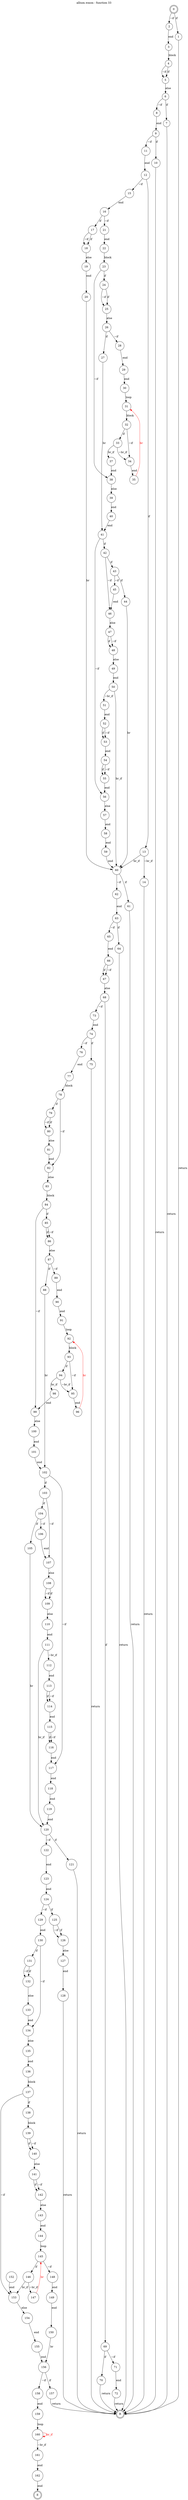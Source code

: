 digraph finite_state_machine {
    label = "allium.wasm - function 33"
    labelloc =  t
    labelfontsize = 16
    labelfontcolor = black
    labelfontname = "Helvetica"
    node [shape = doublecircle]; 0 E R ;
    node [shape = circle];
    0 -> 1[label="if"];
    0 -> 2[label="~if"];
    1 -> R[label="return"];
    2 -> 3[label="end"];
    3 -> 4[label="block"];
    4 -> 5[label="if"];
    4 -> 5[label="~if"];
    5 -> 6[label="else"];
    6 -> 7[label="if"];
    6 -> 8[label="~if"];
    7 -> R[label="return"];
    8 -> 9[label="end"];
    9 -> 10[label="if"];
    9 -> 11[label="~if"];
    10 -> R[label="return"];
    11 -> 12[label="end"];
    12 -> 13[label="if"];
    12 -> 15[label="~if"];
    13 -> 14[label="~br_if"];
    13 -> 60[label="br_if"];
    14 -> R[label="return"];
    15 -> 16[label="end"];
    16 -> 17[label="if"];
    16 -> 21[label="~if"];
    17 -> 18[label="if"];
    17 -> 18[label="~if"];
    18 -> 19[label="else"];
    19 -> 20[label="end"];
    20 -> 60[label="br"];
    21 -> 22[label="end"];
    22 -> 23[label="block"];
    23 -> 24[label="if"];
    23 -> 38[label="~if"];
    24 -> 25[label="if"];
    24 -> 25[label="~if"];
    25 -> 26[label="else"];
    26 -> 27[label="if"];
    26 -> 28[label="~if"];
    27 -> 41[label="br"];
    28 -> 29[label="end"];
    29 -> 30[label="end"];
    30 -> 31[label="loop"];
    31 -> 32[label="block"];
    32 -> 33[label="if"];
    32 -> 34[label="~if"];
    33 -> 34[label="~br_if"];
    33 -> 37[label="br_if"];
    34 -> 35[label="end"];
    35 -> 31[color="red" fontcolor="red" label="br"];
    37 -> 38[label="end"];
    38 -> 39[label="else"];
    39 -> 40[label="end"];
    40 -> 41[label="end"];
    41 -> 42[label="if"];
    41 -> 56[label="~if"];
    42 -> 43[label="if"];
    42 -> 46[label="~if"];
    43 -> 44[label="if"];
    43 -> 45[label="~if"];
    44 -> 60[label="br"];
    45 -> 46[label="end"];
    46 -> 47[label="else"];
    47 -> 48[label="if"];
    47 -> 48[label="~if"];
    48 -> 49[label="else"];
    49 -> 50[label="end"];
    50 -> 51[label="~br_if"];
    50 -> 60[label="br_if"];
    51 -> 52[label="end"];
    52 -> 53[label="if"];
    52 -> 53[label="~if"];
    53 -> 54[label="end"];
    54 -> 55[label="if"];
    54 -> 55[label="~if"];
    55 -> 56[label="end"];
    56 -> 57[label="else"];
    57 -> 58[label="end"];
    58 -> 59[label="end"];
    59 -> 60[label="end"];
    60 -> 61[label="if"];
    60 -> 62[label="~if"];
    61 -> R[label="return"];
    62 -> 63[label="end"];
    63 -> 64[label="if"];
    63 -> 65[label="~if"];
    64 -> R[label="return"];
    65 -> 66[label="end"];
    66 -> 67[label="if"];
    66 -> 67[label="~if"];
    67 -> 68[label="else"];
    68 -> 69[label="if"];
    68 -> 73[label="~if"];
    69 -> 70[label="if"];
    69 -> 71[label="~if"];
    70 -> R[label="return"];
    71 -> 72[label="end"];
    72 -> R[label="return"];
    73 -> 74[label="end"];
    74 -> 75[label="if"];
    74 -> 76[label="~if"];
    75 -> R[label="return"];
    76 -> 77[label="end"];
    77 -> 78[label="block"];
    78 -> 79[label="if"];
    78 -> 82[label="~if"];
    79 -> 80[label="if"];
    79 -> 80[label="~if"];
    80 -> 81[label="else"];
    81 -> 82[label="end"];
    82 -> 83[label="else"];
    83 -> 84[label="block"];
    84 -> 85[label="if"];
    84 -> 99[label="~if"];
    85 -> 86[label="if"];
    85 -> 86[label="~if"];
    86 -> 87[label="else"];
    87 -> 88[label="if"];
    87 -> 89[label="~if"];
    88 -> 102[label="br"];
    89 -> 90[label="end"];
    90 -> 91[label="end"];
    91 -> 92[label="loop"];
    92 -> 93[label="block"];
    93 -> 94[label="if"];
    93 -> 95[label="~if"];
    94 -> 95[label="~br_if"];
    94 -> 98[label="br_if"];
    95 -> 96[label="end"];
    96 -> 92[color="red" fontcolor="red" label="br"];
    98 -> 99[label="end"];
    99 -> 100[label="else"];
    100 -> 101[label="end"];
    101 -> 102[label="end"];
    102 -> 103[label="if"];
    102 -> 117[label="~if"];
    103 -> 104[label="if"];
    103 -> 107[label="~if"];
    104 -> 105[label="if"];
    104 -> 106[label="~if"];
    105 -> 120[label="br"];
    106 -> 107[label="end"];
    107 -> 108[label="else"];
    108 -> 109[label="if"];
    108 -> 109[label="~if"];
    109 -> 110[label="else"];
    110 -> 111[label="end"];
    111 -> 112[label="~br_if"];
    111 -> 120[label="br_if"];
    112 -> 113[label="end"];
    113 -> 114[label="if"];
    113 -> 114[label="~if"];
    114 -> 115[label="end"];
    115 -> 116[label="if"];
    115 -> 116[label="~if"];
    116 -> 117[label="end"];
    117 -> 118[label="end"];
    118 -> 119[label="end"];
    119 -> 120[label="end"];
    120 -> 121[label="if"];
    120 -> 122[label="~if"];
    121 -> R[label="return"];
    122 -> 123[label="end"];
    123 -> 124[label="end"];
    124 -> 125[label="if"];
    124 -> 129[label="~if"];
    125 -> 126[label="if"];
    125 -> 126[label="~if"];
    126 -> 127[label="else"];
    127 -> 128[label="end"];
    128 -> R[label="return"];
    129 -> 130[label="end"];
    130 -> 131[label="if"];
    130 -> 134[label="~if"];
    131 -> 132[label="if"];
    131 -> 132[label="~if"];
    132 -> 133[label="else"];
    133 -> 134[label="end"];
    134 -> 135[label="else"];
    135 -> 136[label="end"];
    136 -> 137[label="block"];
    137 -> 138[label="if"];
    137 -> 153[label="~if"];
    138 -> 139[label="block"];
    139 -> 140[label="if"];
    139 -> 140[label="~if"];
    140 -> 141[label="else"];
    141 -> 142[label="if"];
    141 -> 142[label="~if"];
    142 -> 143[label="else"];
    143 -> 144[label="end"];
    144 -> 145[label="loop"];
    145 -> 146[label="if"];
    145 -> 148[label="~if"];
    146 -> 147[label="~br_if"];
    146 -> 153[label="br_if"];
    147 -> 145[color="red" fontcolor="red" label="br"];
    148 -> 149[label="end"];
    149 -> 150[label="end"];
    150 -> 156[label="br"];
    152 -> 153[label="end"];
    153 -> 154[label="else"];
    154 -> 155[label="end"];
    155 -> 156[label="end"];
    156 -> 157[label="if"];
    156 -> 158[label="~if"];
    157 -> R[label="return"];
    158 -> 159[label="end"];
    159 -> 160[label="loop"];
    160 -> 161[label="~br_if"];
    160 -> 160[color="red" fontcolor="red" label="br_if"];
    161 -> 162[label="end"];
    162 -> E[label="end"];
}

